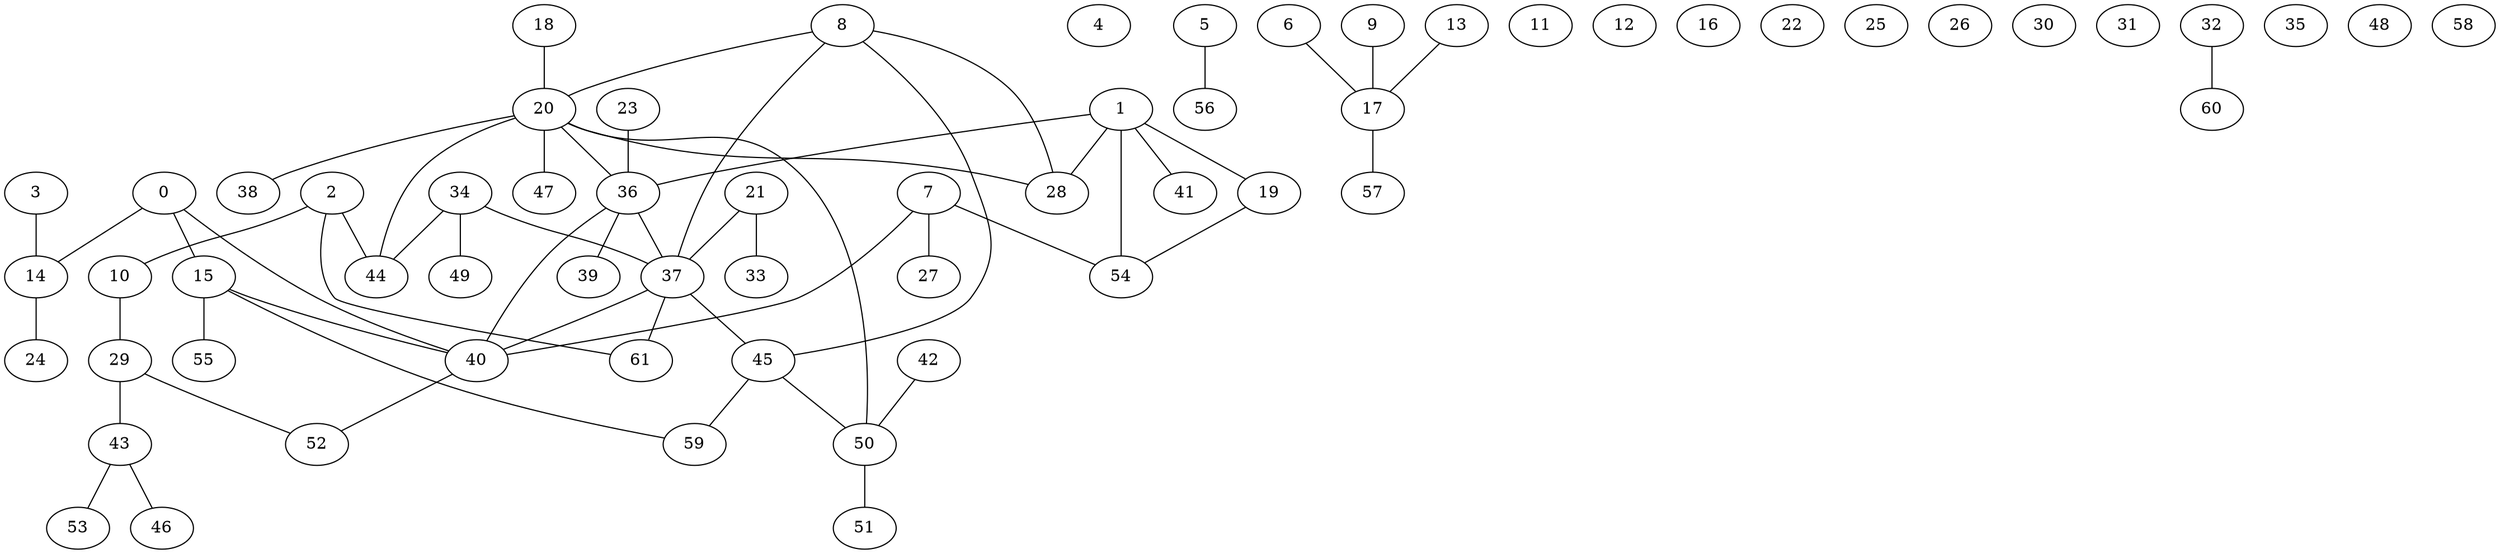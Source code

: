 graph {
	0 -- 14
	0 -- 15
	0 -- 40
	1 -- 19
	1 -- 28
	1 -- 36
	1 -- 41
	1 -- 54
	2 -- 10
	2 -- 44
	2 -- 61
	3 -- 14
	4
	5 -- 56
	6 -- 17
	7 -- 27
	7 -- 40
	7 -- 54
	8 -- 20
	8 -- 28
	8 -- 37
	8 -- 45
	9 -- 17
	10 -- 29
	11
	12
	13 -- 17
	14 -- 24
	15 -- 40
	15 -- 55
	15 -- 59
	16
	17 -- 57
	18 -- 20
	19 -- 54
	20 -- 28
	20 -- 36
	20 -- 38
	20 -- 44
	20 -- 47
	20 -- 50
	21 -- 33
	21 -- 37
	22
	23 -- 36
	25
	26
	29 -- 43
	29 -- 52
	30
	31
	32 -- 60
	34 -- 37
	34 -- 44
	34 -- 49
	35
	36 -- 37
	36 -- 39
	36 -- 40
	37 -- 40
	37 -- 45
	37 -- 61
	40 -- 52
	42 -- 50
	43 -- 46
	43 -- 53
	45 -- 50
	45 -- 59
	48
	50 -- 51
	58
}
